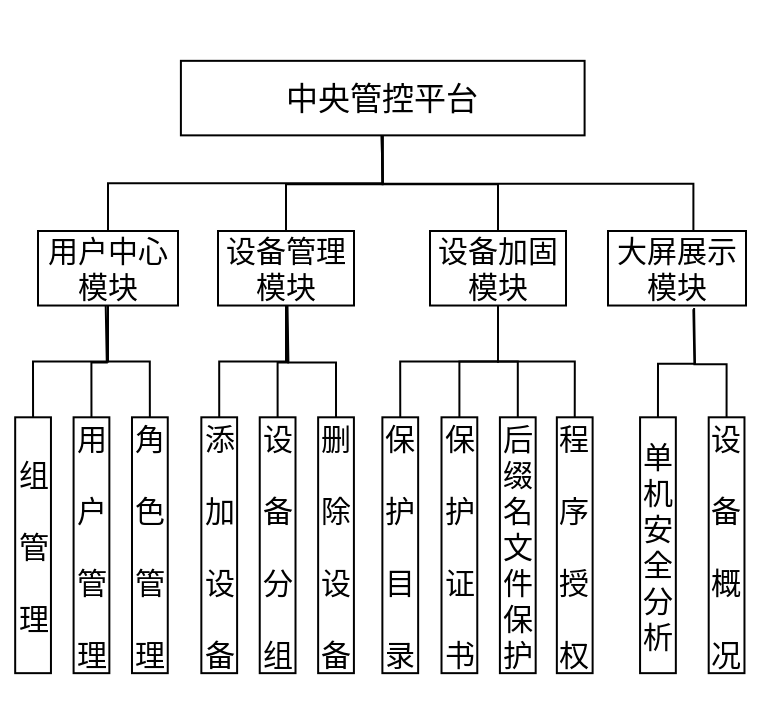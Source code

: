 <mxfile version="13.8.0" type="github">
  <diagram name="Page-1" id="19d8dcba-68ad-dc05-1034-9cf7b2a963f6">
    <mxGraphModel dx="1659" dy="775" grid="0" gridSize="10" guides="0" tooltips="1" connect="1" arrows="0" fold="1" page="1" pageScale="1" pageWidth="413" pageHeight="583" background="#ffffff" math="0" shadow="0">
      <root>
        <mxCell id="0" />
        <mxCell id="1" parent="0" />
        <mxCell id="euBuzAmvhNaSO7vLQI_B-53" value="" style="group" vertex="1" connectable="0" parent="1">
          <mxGeometry x="18" y="27" width="380" height="349" as="geometry" />
        </mxCell>
        <mxCell id="euBuzAmvhNaSO7vLQI_B-51" value="" style="group" vertex="1" connectable="0" parent="euBuzAmvhNaSO7vLQI_B-53">
          <mxGeometry y="18" width="380" height="331" as="geometry" />
        </mxCell>
        <mxCell id="euBuzAmvhNaSO7vLQI_B-50" value="" style="group" vertex="1" connectable="0" parent="euBuzAmvhNaSO7vLQI_B-51">
          <mxGeometry width="380" height="331" as="geometry" />
        </mxCell>
        <mxCell id="euBuzAmvhNaSO7vLQI_B-49" value="" style="group" vertex="1" connectable="0" parent="euBuzAmvhNaSO7vLQI_B-50">
          <mxGeometry width="380" height="331" as="geometry" />
        </mxCell>
        <mxCell id="euBuzAmvhNaSO7vLQI_B-43" value="" style="group" vertex="1" connectable="0" parent="euBuzAmvhNaSO7vLQI_B-49">
          <mxGeometry width="380" height="331" as="geometry" />
        </mxCell>
        <mxCell id="euBuzAmvhNaSO7vLQI_B-1" value="&lt;font style=&quot;font-size: 16px&quot;&gt;中央管控平台&lt;/font&gt;" style="rounded=0;whiteSpace=wrap;html=1;" vertex="1" parent="euBuzAmvhNaSO7vLQI_B-43">
          <mxGeometry x="90.449" y="12.42" width="201.848" height="37.261" as="geometry" />
        </mxCell>
        <mxCell id="euBuzAmvhNaSO7vLQI_B-28" style="edgeStyle=orthogonalEdgeStyle;rounded=0;orthogonalLoop=1;jettySize=auto;html=1;exitX=0.5;exitY=0;exitDx=0;exitDy=0;endArrow=none;endFill=0;" edge="1" parent="euBuzAmvhNaSO7vLQI_B-43" source="euBuzAmvhNaSO7vLQI_B-2" target="euBuzAmvhNaSO7vLQI_B-1">
          <mxGeometry relative="1" as="geometry" />
        </mxCell>
        <mxCell id="euBuzAmvhNaSO7vLQI_B-2" value="&lt;font style=&quot;font-size: 15px&quot;&gt;用户中心模块&lt;/font&gt;" style="rounded=0;whiteSpace=wrap;html=1;" vertex="1" parent="euBuzAmvhNaSO7vLQI_B-43">
          <mxGeometry x="19" y="97.5" width="70" height="37.26" as="geometry" />
        </mxCell>
        <mxCell id="euBuzAmvhNaSO7vLQI_B-29" style="edgeStyle=orthogonalEdgeStyle;rounded=0;orthogonalLoop=1;jettySize=auto;html=1;exitX=0.5;exitY=0;exitDx=0;exitDy=0;endArrow=none;endFill=0;" edge="1" parent="euBuzAmvhNaSO7vLQI_B-43" source="euBuzAmvhNaSO7vLQI_B-6">
          <mxGeometry relative="1" as="geometry">
            <mxPoint x="190.825" y="49.681" as="targetPoint" />
          </mxGeometry>
        </mxCell>
        <mxCell id="euBuzAmvhNaSO7vLQI_B-6" value="&lt;font style=&quot;font-size: 15px&quot;&gt;设备管理模块&lt;/font&gt;" style="rounded=0;whiteSpace=wrap;html=1;" vertex="1" parent="euBuzAmvhNaSO7vLQI_B-43">
          <mxGeometry x="109" y="97.5" width="68" height="37.26" as="geometry" />
        </mxCell>
        <mxCell id="euBuzAmvhNaSO7vLQI_B-30" style="edgeStyle=orthogonalEdgeStyle;rounded=0;orthogonalLoop=1;jettySize=auto;html=1;exitX=0.5;exitY=0;exitDx=0;exitDy=0;endArrow=none;endFill=0;" edge="1" parent="euBuzAmvhNaSO7vLQI_B-43" source="euBuzAmvhNaSO7vLQI_B-7">
          <mxGeometry relative="1" as="geometry">
            <mxPoint x="190.825" y="49.681" as="targetPoint" />
          </mxGeometry>
        </mxCell>
        <mxCell id="euBuzAmvhNaSO7vLQI_B-7" value="&lt;font style=&quot;font-size: 15px&quot;&gt;设备加固模块&lt;/font&gt;" style="rounded=0;whiteSpace=wrap;html=1;" vertex="1" parent="euBuzAmvhNaSO7vLQI_B-43">
          <mxGeometry x="215" y="97.5" width="68" height="37.26" as="geometry" />
        </mxCell>
        <mxCell id="euBuzAmvhNaSO7vLQI_B-8" value="&lt;font style=&quot;font-size: 15px&quot;&gt;大屏展示模块&lt;/font&gt;" style="rounded=0;whiteSpace=wrap;html=1;" vertex="1" parent="euBuzAmvhNaSO7vLQI_B-43">
          <mxGeometry x="304" y="97.5" width="69" height="37.26" as="geometry" />
        </mxCell>
        <mxCell id="euBuzAmvhNaSO7vLQI_B-26" style="edgeStyle=orthogonalEdgeStyle;rounded=0;orthogonalLoop=1;jettySize=auto;html=1;exitX=0.5;exitY=1;exitDx=0;exitDy=0;entryX=0.5;entryY=0;entryDx=0;entryDy=0;endArrow=none;endFill=0;" edge="1" parent="euBuzAmvhNaSO7vLQI_B-43" source="euBuzAmvhNaSO7vLQI_B-1" target="euBuzAmvhNaSO7vLQI_B-8">
          <mxGeometry relative="1" as="geometry">
            <Array as="points">
              <mxPoint x="191.19" y="73.901" />
              <mxPoint x="346.683" y="73.901" />
            </Array>
          </mxGeometry>
        </mxCell>
        <mxCell id="euBuzAmvhNaSO7vLQI_B-31" style="edgeStyle=orthogonalEdgeStyle;rounded=0;orthogonalLoop=1;jettySize=auto;html=1;exitX=0.5;exitY=0;exitDx=0;exitDy=0;entryX=0.5;entryY=1;entryDx=0;entryDy=0;endArrow=none;endFill=0;" edge="1" parent="euBuzAmvhNaSO7vLQI_B-43" source="euBuzAmvhNaSO7vLQI_B-9" target="euBuzAmvhNaSO7vLQI_B-2">
          <mxGeometry relative="1" as="geometry" />
        </mxCell>
        <mxCell id="euBuzAmvhNaSO7vLQI_B-9" value="&lt;span style=&quot;font-size: 15px&quot;&gt;组&lt;br&gt;&lt;br&gt;管&lt;br&gt;&lt;br&gt;理&lt;br&gt;&lt;/span&gt;" style="rounded=0;whiteSpace=wrap;html=1;" vertex="1" parent="euBuzAmvhNaSO7vLQI_B-43">
          <mxGeometry x="7.592" y="190.651" width="17.885" height="127.929" as="geometry" />
        </mxCell>
        <mxCell id="euBuzAmvhNaSO7vLQI_B-32" style="edgeStyle=orthogonalEdgeStyle;rounded=0;orthogonalLoop=1;jettySize=auto;html=1;exitX=0.5;exitY=0;exitDx=0;exitDy=0;endArrow=none;endFill=0;" edge="1" parent="euBuzAmvhNaSO7vLQI_B-43" source="euBuzAmvhNaSO7vLQI_B-10">
          <mxGeometry relative="1" as="geometry">
            <mxPoint x="52.853" y="134.76" as="targetPoint" />
          </mxGeometry>
        </mxCell>
        <mxCell id="euBuzAmvhNaSO7vLQI_B-10" value="&lt;span style=&quot;font-size: 15px&quot;&gt;用&lt;br&gt;&lt;br&gt;户&lt;br&gt;&lt;br&gt;管&lt;br&gt;&lt;br&gt;理&lt;br&gt;&lt;/span&gt;" style="rounded=0;whiteSpace=wrap;html=1;" vertex="1" parent="euBuzAmvhNaSO7vLQI_B-43">
          <mxGeometry x="36.793" y="190.651" width="17.885" height="127.929" as="geometry" />
        </mxCell>
        <mxCell id="euBuzAmvhNaSO7vLQI_B-33" style="edgeStyle=orthogonalEdgeStyle;rounded=0;orthogonalLoop=1;jettySize=auto;html=1;exitX=0.5;exitY=0;exitDx=0;exitDy=0;entryX=0.5;entryY=1;entryDx=0;entryDy=0;endArrow=none;endFill=0;" edge="1" parent="euBuzAmvhNaSO7vLQI_B-43" source="euBuzAmvhNaSO7vLQI_B-11" target="euBuzAmvhNaSO7vLQI_B-2">
          <mxGeometry relative="1" as="geometry" />
        </mxCell>
        <mxCell id="euBuzAmvhNaSO7vLQI_B-11" value="&lt;span style=&quot;font-size: 15px&quot;&gt;角&lt;br&gt;&lt;br&gt;色&lt;br&gt;&lt;br&gt;管&lt;br&gt;&lt;br&gt;理&lt;br&gt;&lt;/span&gt;" style="rounded=0;whiteSpace=wrap;html=1;" vertex="1" parent="euBuzAmvhNaSO7vLQI_B-43">
          <mxGeometry x="65.993" y="190.651" width="17.885" height="127.929" as="geometry" />
        </mxCell>
        <mxCell id="euBuzAmvhNaSO7vLQI_B-34" style="edgeStyle=orthogonalEdgeStyle;rounded=0;orthogonalLoop=1;jettySize=auto;html=1;exitX=0.5;exitY=0;exitDx=0;exitDy=0;entryX=0.5;entryY=1;entryDx=0;entryDy=0;endArrow=none;endFill=0;" edge="1" parent="euBuzAmvhNaSO7vLQI_B-43" source="euBuzAmvhNaSO7vLQI_B-13" target="euBuzAmvhNaSO7vLQI_B-6">
          <mxGeometry relative="1" as="geometry" />
        </mxCell>
        <mxCell id="euBuzAmvhNaSO7vLQI_B-13" value="&lt;span style=&quot;font-size: 15px&quot;&gt;&lt;br&gt;添&lt;br&gt;&lt;br&gt;加&lt;br&gt;&lt;br&gt;设&lt;br&gt;&lt;br&gt;备&lt;br&gt;&lt;br&gt;&lt;/span&gt;" style="rounded=0;whiteSpace=wrap;html=1;" vertex="1" parent="euBuzAmvhNaSO7vLQI_B-43">
          <mxGeometry x="100.669" y="190.651" width="17.885" height="127.929" as="geometry" />
        </mxCell>
        <mxCell id="euBuzAmvhNaSO7vLQI_B-35" style="edgeStyle=orthogonalEdgeStyle;rounded=0;orthogonalLoop=1;jettySize=auto;html=1;exitX=0.5;exitY=0;exitDx=0;exitDy=0;endArrow=none;endFill=0;" edge="1" parent="euBuzAmvhNaSO7vLQI_B-43" source="euBuzAmvhNaSO7vLQI_B-14">
          <mxGeometry relative="1" as="geometry">
            <mxPoint x="143.374" y="134.76" as="targetPoint" />
          </mxGeometry>
        </mxCell>
        <mxCell id="euBuzAmvhNaSO7vLQI_B-14" value="&lt;span style=&quot;font-size: 15px&quot;&gt;设&lt;br&gt;&lt;br&gt;备&lt;br&gt;&lt;br&gt;分&lt;br&gt;&lt;br&gt;组&lt;br&gt;&lt;/span&gt;" style="rounded=0;whiteSpace=wrap;html=1;" vertex="1" parent="euBuzAmvhNaSO7vLQI_B-43">
          <mxGeometry x="129.869" y="190.651" width="17.885" height="127.929" as="geometry" />
        </mxCell>
        <mxCell id="euBuzAmvhNaSO7vLQI_B-36" style="edgeStyle=orthogonalEdgeStyle;rounded=0;orthogonalLoop=1;jettySize=auto;html=1;exitX=0.5;exitY=0;exitDx=0;exitDy=0;endArrow=none;endFill=0;" edge="1" parent="euBuzAmvhNaSO7vLQI_B-43" source="euBuzAmvhNaSO7vLQI_B-15">
          <mxGeometry relative="1" as="geometry">
            <mxPoint x="143.739" y="134.76" as="targetPoint" />
          </mxGeometry>
        </mxCell>
        <mxCell id="euBuzAmvhNaSO7vLQI_B-15" value="&lt;span style=&quot;font-size: 15px&quot;&gt;删&lt;br&gt;&lt;br&gt;除&lt;br&gt;&lt;br&gt;设&lt;br&gt;&lt;br&gt;备&lt;br&gt;&lt;/span&gt;" style="rounded=0;whiteSpace=wrap;html=1;" vertex="1" parent="euBuzAmvhNaSO7vLQI_B-43">
          <mxGeometry x="159.07" y="190.651" width="17.885" height="127.929" as="geometry" />
        </mxCell>
        <mxCell id="euBuzAmvhNaSO7vLQI_B-37" style="edgeStyle=orthogonalEdgeStyle;rounded=0;orthogonalLoop=1;jettySize=auto;html=1;exitX=0.5;exitY=0;exitDx=0;exitDy=0;endArrow=none;endFill=0;" edge="1" parent="euBuzAmvhNaSO7vLQI_B-43" source="euBuzAmvhNaSO7vLQI_B-16" target="euBuzAmvhNaSO7vLQI_B-7">
          <mxGeometry relative="1" as="geometry" />
        </mxCell>
        <mxCell id="euBuzAmvhNaSO7vLQI_B-16" value="&lt;span style=&quot;font-size: 15px&quot;&gt;保&lt;br&gt;&lt;br&gt;护&lt;br&gt;&lt;br&gt;目&lt;br&gt;&lt;br&gt;录&lt;br&gt;&lt;/span&gt;" style="rounded=0;whiteSpace=wrap;html=1;" vertex="1" parent="euBuzAmvhNaSO7vLQI_B-43">
          <mxGeometry x="191.19" y="190.651" width="17.885" height="127.929" as="geometry" />
        </mxCell>
        <mxCell id="euBuzAmvhNaSO7vLQI_B-38" style="edgeStyle=orthogonalEdgeStyle;rounded=0;orthogonalLoop=1;jettySize=auto;html=1;exitX=0.5;exitY=0;exitDx=0;exitDy=0;entryX=0.5;entryY=1;entryDx=0;entryDy=0;endArrow=none;endFill=0;" edge="1" parent="euBuzAmvhNaSO7vLQI_B-43" source="euBuzAmvhNaSO7vLQI_B-17" target="euBuzAmvhNaSO7vLQI_B-7">
          <mxGeometry relative="1" as="geometry" />
        </mxCell>
        <mxCell id="euBuzAmvhNaSO7vLQI_B-17" value="&lt;span style=&quot;font-size: 15px&quot;&gt;保&lt;br&gt;&lt;br&gt;护&lt;br&gt;&lt;br&gt;证&lt;br&gt;&lt;br&gt;书&lt;br&gt;&lt;/span&gt;" style="rounded=0;whiteSpace=wrap;html=1;" vertex="1" parent="euBuzAmvhNaSO7vLQI_B-43">
          <mxGeometry x="220.756" y="190.651" width="17.885" height="127.929" as="geometry" />
        </mxCell>
        <mxCell id="euBuzAmvhNaSO7vLQI_B-39" style="edgeStyle=orthogonalEdgeStyle;rounded=0;orthogonalLoop=1;jettySize=auto;html=1;exitX=0.5;exitY=0;exitDx=0;exitDy=0;entryX=0.5;entryY=1;entryDx=0;entryDy=0;endArrow=none;endFill=0;" edge="1" parent="euBuzAmvhNaSO7vLQI_B-43" source="euBuzAmvhNaSO7vLQI_B-18" target="euBuzAmvhNaSO7vLQI_B-7">
          <mxGeometry relative="1" as="geometry" />
        </mxCell>
        <mxCell id="euBuzAmvhNaSO7vLQI_B-18" value="&lt;span style=&quot;font-size: 15px&quot;&gt;后&lt;br&gt;缀&lt;br&gt;名&lt;br&gt;文&lt;br&gt;件&lt;br&gt;保&lt;br&gt;护&lt;br&gt;&lt;/span&gt;" style="rounded=0;whiteSpace=wrap;html=1;" vertex="1" parent="euBuzAmvhNaSO7vLQI_B-43">
          <mxGeometry x="249.956" y="190.651" width="17.885" height="127.929" as="geometry" />
        </mxCell>
        <mxCell id="euBuzAmvhNaSO7vLQI_B-40" style="edgeStyle=orthogonalEdgeStyle;rounded=0;orthogonalLoop=1;jettySize=auto;html=1;exitX=0.5;exitY=0;exitDx=0;exitDy=0;entryX=0.5;entryY=1;entryDx=0;entryDy=0;endArrow=none;endFill=0;" edge="1" parent="euBuzAmvhNaSO7vLQI_B-43" source="euBuzAmvhNaSO7vLQI_B-19" target="euBuzAmvhNaSO7vLQI_B-7">
          <mxGeometry relative="1" as="geometry" />
        </mxCell>
        <mxCell id="euBuzAmvhNaSO7vLQI_B-19" value="&lt;span style=&quot;font-size: 15px&quot;&gt;程&lt;br&gt;&lt;br&gt;序&lt;br&gt;&lt;br&gt;授&lt;br&gt;&lt;br&gt;权&lt;br&gt;&lt;/span&gt;" style="rounded=0;whiteSpace=wrap;html=1;" vertex="1" parent="euBuzAmvhNaSO7vLQI_B-43">
          <mxGeometry x="278.427" y="190.651" width="17.885" height="127.929" as="geometry" />
        </mxCell>
        <mxCell id="euBuzAmvhNaSO7vLQI_B-41" style="edgeStyle=orthogonalEdgeStyle;rounded=0;orthogonalLoop=1;jettySize=auto;html=1;exitX=0.5;exitY=0;exitDx=0;exitDy=0;endArrow=none;endFill=0;" edge="1" parent="euBuzAmvhNaSO7vLQI_B-43" source="euBuzAmvhNaSO7vLQI_B-20">
          <mxGeometry relative="1" as="geometry">
            <mxPoint x="347.048" y="136.002" as="targetPoint" />
          </mxGeometry>
        </mxCell>
        <mxCell id="euBuzAmvhNaSO7vLQI_B-20" value="&lt;span style=&quot;font-size: 15px&quot;&gt;单&lt;br&gt;机&lt;br&gt;安&lt;br&gt;全&lt;br&gt;分&lt;br&gt;析&lt;br&gt;&lt;/span&gt;" style="rounded=0;whiteSpace=wrap;html=1;" vertex="1" parent="euBuzAmvhNaSO7vLQI_B-43">
          <mxGeometry x="320.037" y="190.651" width="17.885" height="127.929" as="geometry" />
        </mxCell>
        <mxCell id="euBuzAmvhNaSO7vLQI_B-42" style="edgeStyle=orthogonalEdgeStyle;rounded=0;orthogonalLoop=1;jettySize=auto;html=1;exitX=0.5;exitY=0;exitDx=0;exitDy=0;endArrow=none;endFill=0;" edge="1" parent="euBuzAmvhNaSO7vLQI_B-43" source="euBuzAmvhNaSO7vLQI_B-21">
          <mxGeometry relative="1" as="geometry">
            <mxPoint x="346.683" y="136.623" as="targetPoint" />
          </mxGeometry>
        </mxCell>
        <mxCell id="euBuzAmvhNaSO7vLQI_B-21" value="&lt;span style=&quot;font-size: 15px&quot;&gt;设&lt;br&gt;&lt;br&gt;备&lt;br&gt;&lt;br&gt;概&lt;br&gt;&lt;br&gt;况&lt;br&gt;&lt;/span&gt;" style="rounded=0;whiteSpace=wrap;html=1;" vertex="1" parent="euBuzAmvhNaSO7vLQI_B-43">
          <mxGeometry x="354.348" y="190.651" width="17.885" height="127.929" as="geometry" />
        </mxCell>
      </root>
    </mxGraphModel>
  </diagram>
</mxfile>
